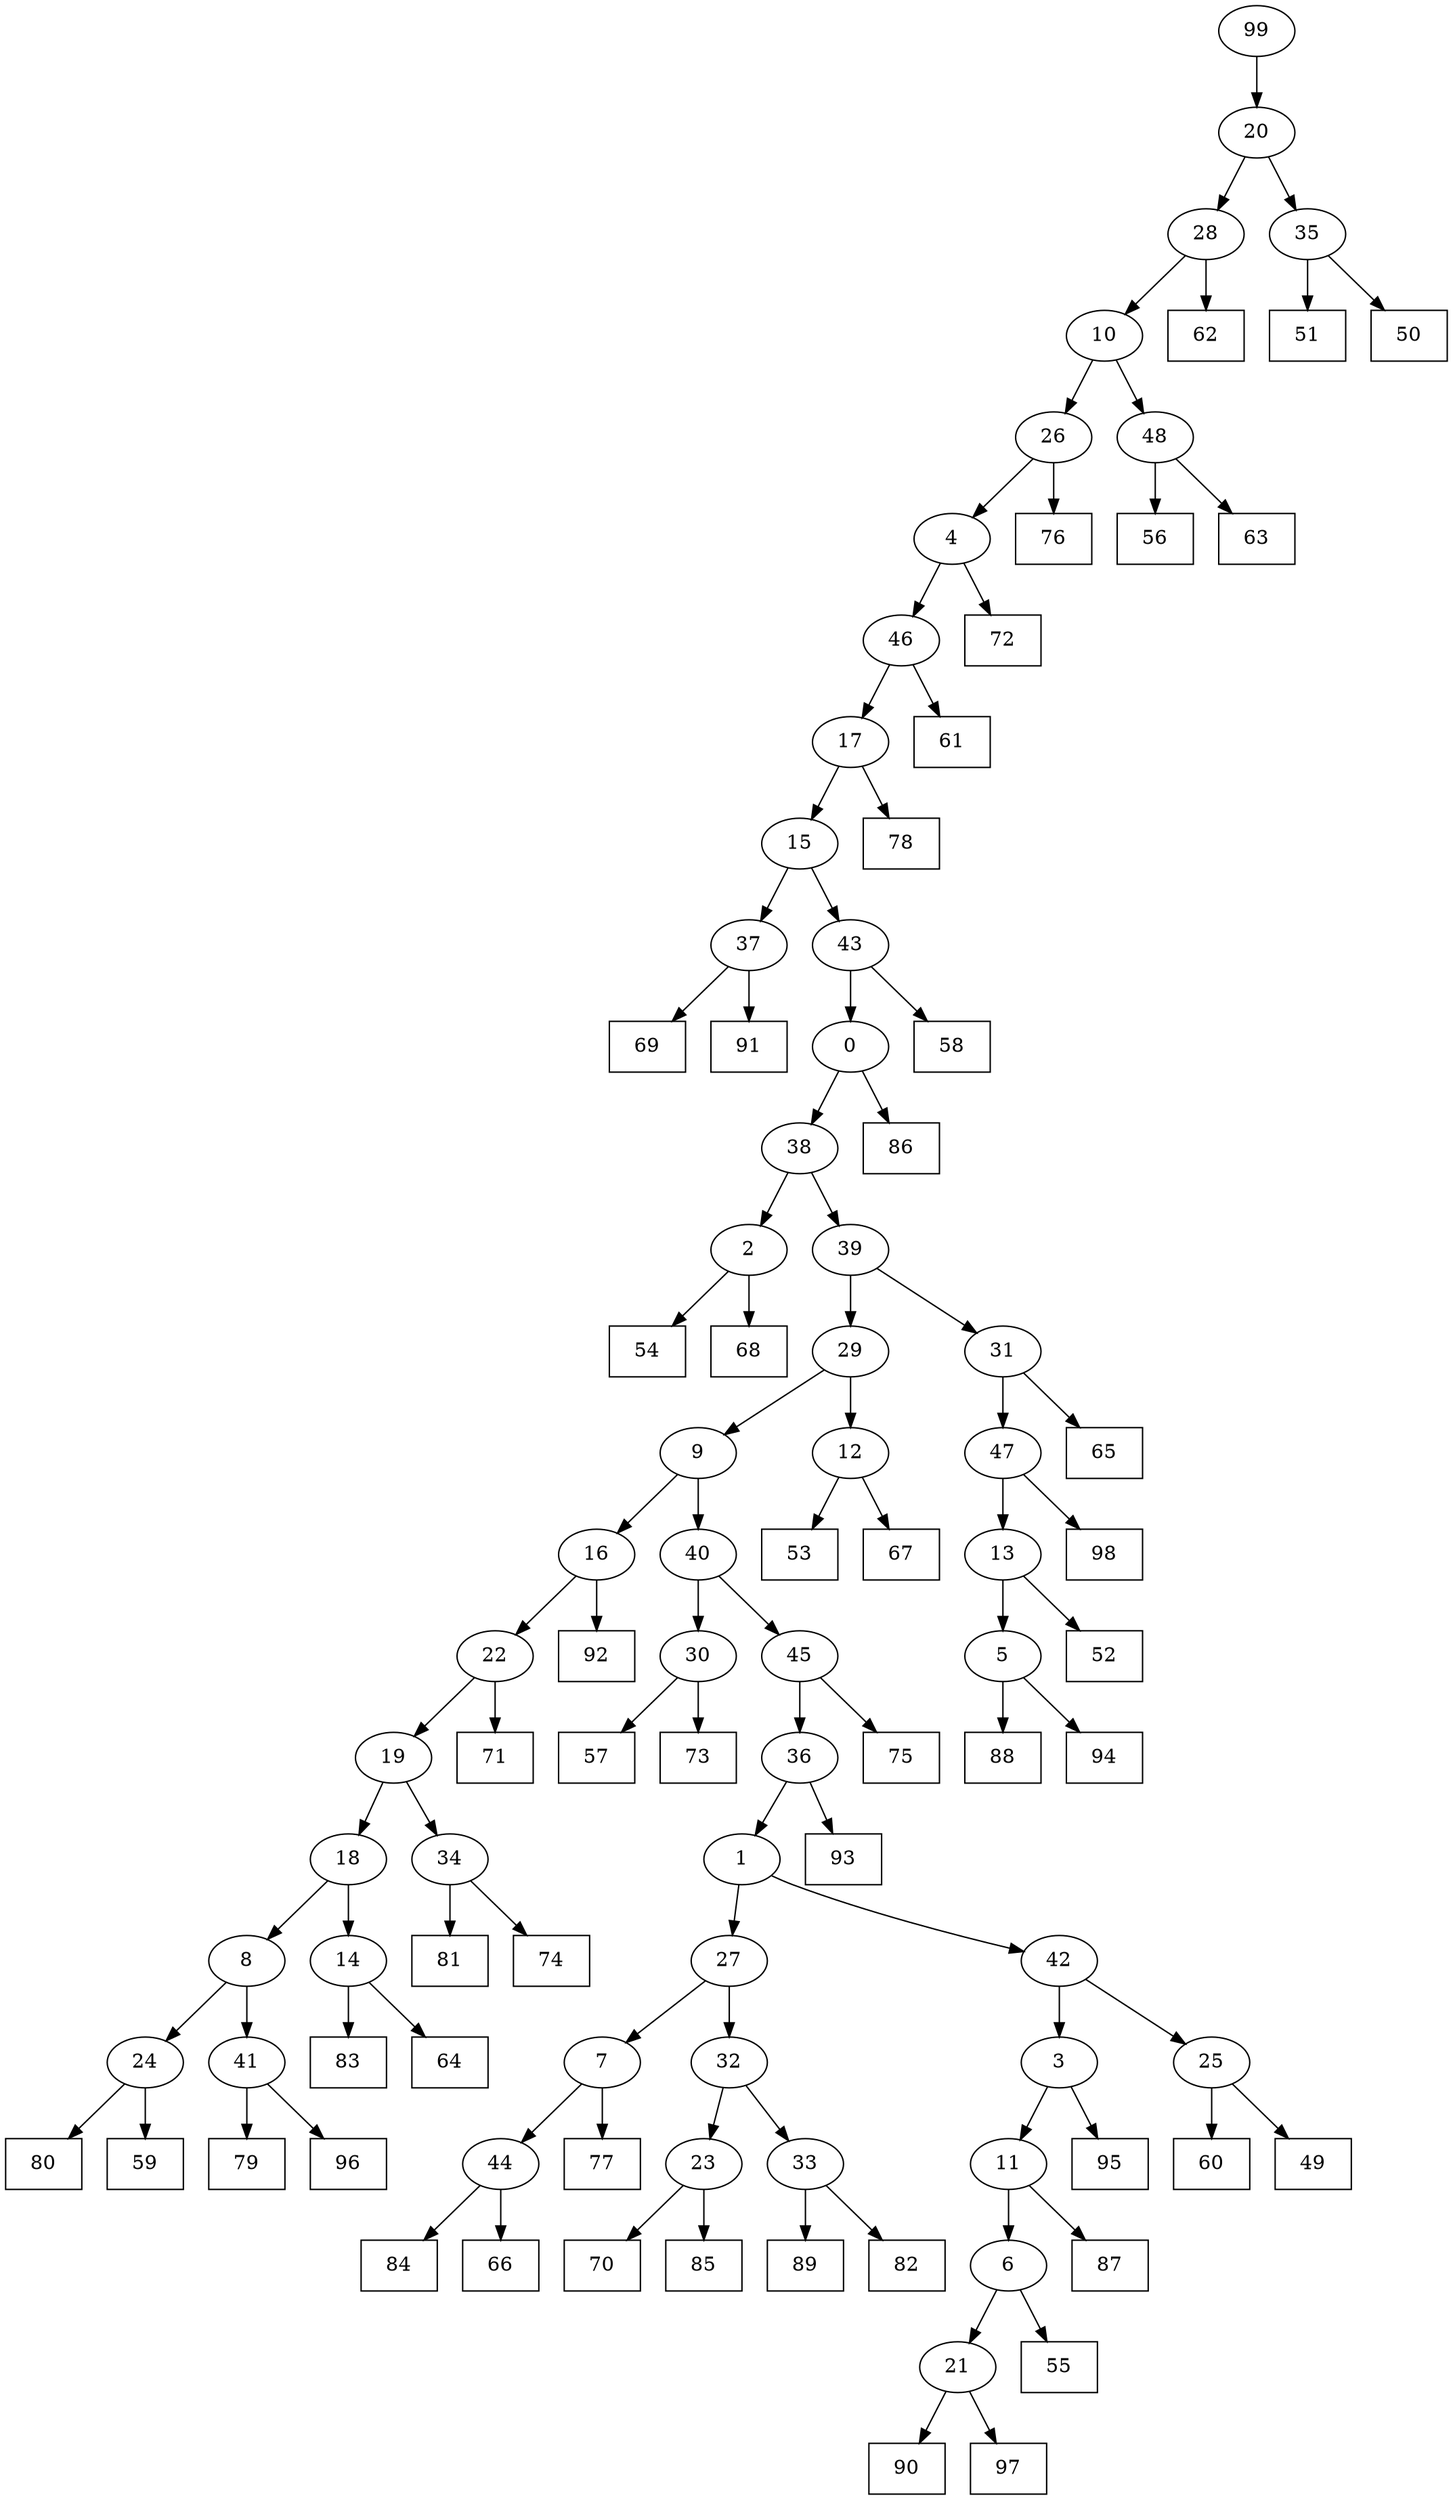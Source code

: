 digraph G {
0[label="0"];
1[label="1"];
2[label="2"];
3[label="3"];
4[label="4"];
5[label="5"];
6[label="6"];
7[label="7"];
8[label="8"];
9[label="9"];
10[label="10"];
11[label="11"];
12[label="12"];
13[label="13"];
14[label="14"];
15[label="15"];
16[label="16"];
17[label="17"];
18[label="18"];
19[label="19"];
20[label="20"];
21[label="21"];
22[label="22"];
23[label="23"];
24[label="24"];
25[label="25"];
26[label="26"];
27[label="27"];
28[label="28"];
29[label="29"];
30[label="30"];
31[label="31"];
32[label="32"];
33[label="33"];
34[label="34"];
35[label="35"];
36[label="36"];
37[label="37"];
38[label="38"];
39[label="39"];
40[label="40"];
41[label="41"];
42[label="42"];
43[label="43"];
44[label="44"];
45[label="45"];
46[label="46"];
47[label="47"];
48[label="48"];
49[shape=box,label="77"];
50[shape=box,label="55"];
51[shape=box,label="53"];
52[shape=box,label="81"];
53[shape=box,label="72"];
54[shape=box,label="93"];
55[shape=box,label="98"];
56[shape=box,label="57"];
57[shape=box,label="54"];
58[shape=box,label="95"];
59[shape=box,label="79"];
60[shape=box,label="52"];
61[shape=box,label="51"];
62[shape=box,label="56"];
63[shape=box,label="89"];
64[shape=box,label="61"];
65[shape=box,label="92"];
66[shape=box,label="87"];
67[shape=box,label="75"];
68[shape=box,label="68"];
69[shape=box,label="90"];
70[shape=box,label="76"];
71[shape=box,label="78"];
72[shape=box,label="50"];
73[shape=box,label="67"];
74[shape=box,label="69"];
75[shape=box,label="88"];
76[shape=box,label="84"];
77[shape=box,label="80"];
78[shape=box,label="62"];
79[shape=box,label="97"];
80[shape=box,label="59"];
81[shape=box,label="65"];
82[shape=box,label="83"];
83[shape=box,label="94"];
84[shape=box,label="73"];
85[shape=box,label="60"];
86[shape=box,label="91"];
87[shape=box,label="71"];
88[shape=box,label="64"];
89[shape=box,label="66"];
90[shape=box,label="70"];
91[shape=box,label="96"];
92[shape=box,label="85"];
93[shape=box,label="49"];
94[shape=box,label="82"];
95[shape=box,label="74"];
96[shape=box,label="63"];
97[shape=box,label="86"];
98[shape=box,label="58"];
99[label="99"];
34->95 ;
22->87 ;
14->82 ;
36->54 ;
43->0 ;
47->55 ;
30->56 ;
41->91 ;
24->80 ;
7->49 ;
8->41 ;
32->23 ;
21->79 ;
0->97 ;
41->59 ;
17->71 ;
31->47 ;
44->89 ;
29->12 ;
12->73 ;
5->83 ;
33->63 ;
26->70 ;
0->38 ;
9->16 ;
47->13 ;
23->92 ;
19->34 ;
48->96 ;
18->14 ;
43->98 ;
33->94 ;
23->90 ;
10->48 ;
48->62 ;
36->1 ;
40->30 ;
35->61 ;
14->88 ;
12->51 ;
44->76 ;
99->20 ;
13->60 ;
29->9 ;
22->19 ;
3->11 ;
11->66 ;
16->22 ;
15->43 ;
1->27 ;
25->93 ;
27->32 ;
32->33 ;
45->36 ;
9->40 ;
34->52 ;
8->24 ;
16->65 ;
28->10 ;
10->26 ;
4->53 ;
27->7 ;
7->44 ;
42->25 ;
25->85 ;
13->5 ;
5->75 ;
26->4 ;
6->21 ;
21->69 ;
37->86 ;
46->17 ;
17->15 ;
38->2 ;
35->72 ;
3->58 ;
1->42 ;
42->3 ;
2->68 ;
20->28 ;
28->78 ;
30->84 ;
6->50 ;
20->35 ;
4->46 ;
46->64 ;
11->6 ;
15->37 ;
2->57 ;
40->45 ;
45->67 ;
39->31 ;
31->81 ;
37->74 ;
38->39 ;
39->29 ;
24->77 ;
19->18 ;
18->8 ;
}
